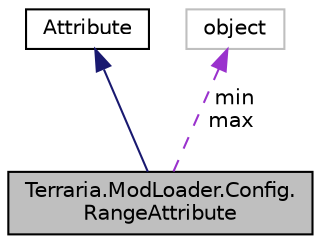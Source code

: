 digraph "Terraria.ModLoader.Config.RangeAttribute"
{
  edge [fontname="Helvetica",fontsize="10",labelfontname="Helvetica",labelfontsize="10"];
  node [fontname="Helvetica",fontsize="10",shape=record];
  Node2 [label="Terraria.ModLoader.Config.\lRangeAttribute",height=0.2,width=0.4,color="black", fillcolor="grey75", style="filled", fontcolor="black"];
  Node3 -> Node2 [dir="back",color="midnightblue",fontsize="10",style="solid",fontname="Helvetica"];
  Node3 [label="Attribute",height=0.2,width=0.4,color="black", fillcolor="white", style="filled",URL="$class_attribute.html"];
  Node4 -> Node2 [dir="back",color="darkorchid3",fontsize="10",style="dashed",label=" min\nmax" ,fontname="Helvetica"];
  Node4 [label="object",height=0.2,width=0.4,color="grey75", fillcolor="white", style="filled"];
}

